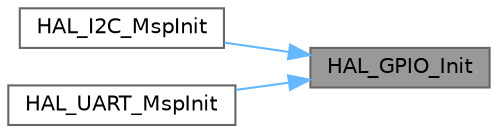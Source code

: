 digraph "HAL_GPIO_Init"
{
 // INTERACTIVE_SVG=YES
 // LATEX_PDF_SIZE
  bgcolor="transparent";
  edge [fontname=Helvetica,fontsize=10,labelfontname=Helvetica,labelfontsize=10];
  node [fontname=Helvetica,fontsize=10,shape=box,height=0.2,width=0.4];
  rankdir="RL";
  Node1 [id="Node000001",label="HAL_GPIO_Init",height=0.2,width=0.4,color="gray40", fillcolor="grey60", style="filled", fontcolor="black",tooltip=" "];
  Node1 -> Node2 [id="edge1_Node000001_Node000002",dir="back",color="steelblue1",style="solid",tooltip=" "];
  Node2 [id="Node000002",label="HAL_I2C_MspInit",height=0.2,width=0.4,color="grey40", fillcolor="white", style="filled",URL="$group___i2_c___exported___functions___group1.html#gabe01a202c27b23fc150aa66af3130073",tooltip="I2C MSP Initialization This function configures the hardware resources used in this example."];
  Node1 -> Node3 [id="edge2_Node000001_Node000003",dir="back",color="steelblue1",style="solid",tooltip=" "];
  Node3 [id="Node000003",label="HAL_UART_MspInit",height=0.2,width=0.4,color="grey40", fillcolor="white", style="filled",URL="$group___u_a_r_t___exported___functions___group1.html#ga0e553b32211877322f949b14801bbfa7",tooltip="UART MSP Initialization This function configures the hardware resources used in this example."];
}
